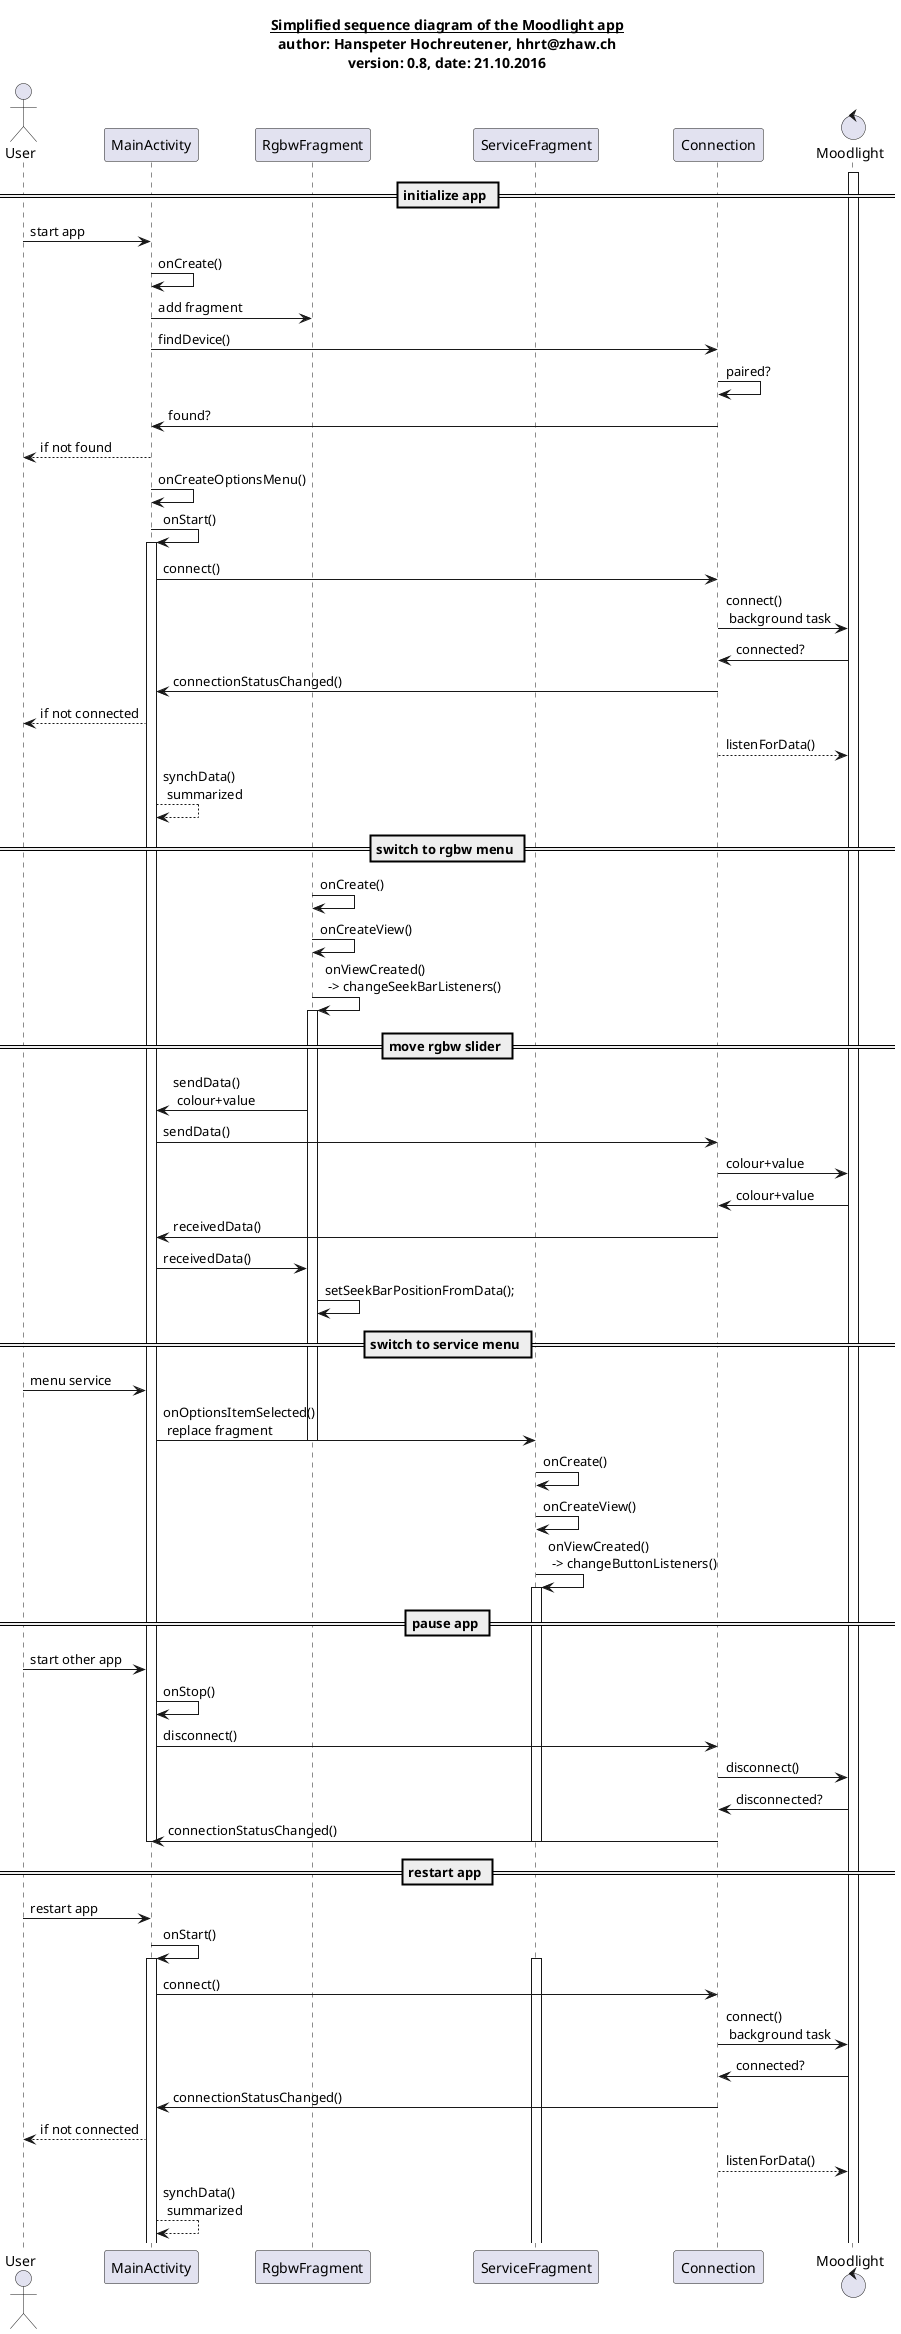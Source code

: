 @startuml

title
<u>Simplified sequence diagram of the Moodlight app</u>
author: Hanspeter Hochreutener, hhrt@zhaw.ch
version: 0.8, date: 21.10.2016
end title

actor User
participant MainActivity
participant RgbwFragment
participant ServiceFragment
participant Connection
control Moodlight

activate Moodlight

== initialize app ==

User -> MainActivity : start app
MainActivity -> MainActivity : onCreate()
MainActivity -> RgbwFragment : add fragment
MainActivity -> Connection : findDevice()
Connection -> Connection : paired?
Connection -> MainActivity : found?
MainActivity --> User : if not found
MainActivity -> MainActivity : onCreateOptionsMenu()
MainActivity -> MainActivity : onStart()
activate MainActivity
MainActivity -> Connection : connect()
Connection -> Moodlight : connect() \n background task
Moodlight -> Connection : connected?
Connection -> MainActivity : connectionStatusChanged()
MainActivity --> User : if not connected
Connection --> Moodlight : listenForData()
MainActivity --> MainActivity : synchData() \n summarized

== switch to rgbw menu ==

RgbwFragment -> RgbwFragment : onCreate()
RgbwFragment -> RgbwFragment : onCreateView()
RgbwFragment -> RgbwFragment : onViewCreated() \n -> changeSeekBarListeners()
activate RgbwFragment

== move rgbw slider ==

RgbwFragment -> MainActivity : sendData() \n colour+value
MainActivity -> Connection : sendData()
Connection -> Moodlight : colour+value
Moodlight -> Connection : colour+value
Connection -> MainActivity : receivedData()
MainActivity -> RgbwFragment : receivedData()
RgbwFragment -> RgbwFragment : setSeekBarPositionFromData();

== switch to service menu ==

User -> MainActivity : menu service
MainActivity -> ServiceFragment : onOptionsItemSelected() \n replace fragment
deactivate RgbwFragment
ServiceFragment -> ServiceFragment : onCreate()
ServiceFragment -> ServiceFragment : onCreateView()
ServiceFragment -> ServiceFragment : onViewCreated() \n -> changeButtonListeners()
activate ServiceFragment

== pause app ==

User -> MainActivity : start other app
MainActivity -> MainActivity : onStop()
MainActivity -> Connection : disconnect()
Connection -> Moodlight : disconnect()
Moodlight -> Connection : disconnected?
Connection -> MainActivity : connectionStatusChanged()
deactivate ServiceFragment
deactivate MainActivity

== restart app ==

User -> MainActivity : restart app
MainActivity -> MainActivity : onStart()
activate MainActivity
activate ServiceFragment
MainActivity -> Connection : connect()
Connection -> Moodlight : connect() \n background task
Moodlight -> Connection : connected?
Connection -> MainActivity : connectionStatusChanged()
MainActivity --> User : if not connected
Connection --> Moodlight : listenForData()
MainActivity --> MainActivity : synchData() \n summarized

@enduml
